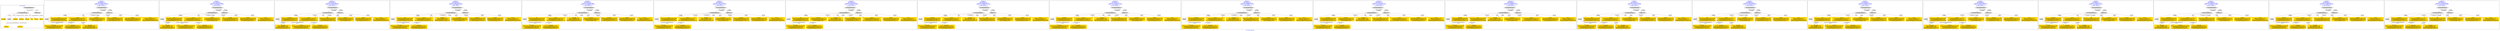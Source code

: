digraph n0 {
fontcolor="blue"
remincross="true"
label="s12-s-19-artworks.json"
subgraph cluster_0 {
label="1-correct model"
n2[style="filled",color="white",fillcolor="lightgray",label="CulturalHeritageObject1"];
n3[shape="plaintext",style="filled",fillcolor="gold",label="date_made"];
n4[style="filled",color="white",fillcolor="lightgray",label="Person1"];
n5[shape="plaintext",style="filled",fillcolor="gold",label="description"];
n6[shape="plaintext",style="filled",fillcolor="gold",label="dimensions"];
n7[shape="plaintext",style="filled",fillcolor="gold",label="technique"];
n8[shape="plaintext",style="filled",fillcolor="gold",label="title"];
n9[shape="plaintext",style="filled",fillcolor="gold",label="access_id"];
n10[shape="plaintext",style="filled",fillcolor="gold",label="nationality"];
n11[shape="plaintext",style="filled",fillcolor="gold",label="artist_name"];
n12[style="filled",color="white",fillcolor="lightgray",label="EuropeanaAggregation1"];
n13[style="filled",color="white",fillcolor="lightgray",label="WebResource1"];
n14[shape="plaintext",style="filled",fillcolor="gold",label="img_url"];
}
subgraph cluster_1 {
label="candidate 0\nlink coherence:1.0\nnode coherence:1.0\nconfidence:0.49935207765470135\nmapping score:0.6108951369960115\ncost:11.99974\n-precision:0.92-recall:0.92"
n16[style="filled",color="white",fillcolor="lightgray",label="CulturalHeritageObject1"];
n17[style="filled",color="white",fillcolor="lightgray",label="Person1"];
n18[style="filled",color="white",fillcolor="lightgray",label="EuropeanaAggregation1"];
n19[style="filled",color="white",fillcolor="lightgray",label="WebResource1"];
n20[shape="plaintext",style="filled",fillcolor="gold",label="title\n[CulturalHeritageObject,description,0.363]\n[Person,biographicalInformation,0.304]\n[CulturalHeritageObject,title,0.244]\n[CulturalHeritageObject,provenance,0.089]"];
n21[shape="plaintext",style="filled",fillcolor="gold",label="nationality\n[Person,countryAssociatedWithThePerson,0.848]\n[Person,biographicalInformation,0.083]\n[CulturalHeritageObject,title,0.039]\n[CulturalHeritageObject,description,0.03]"];
n22[shape="plaintext",style="filled",fillcolor="gold",label="access_id\n[CulturalHeritageObject,extent,0.537]\n[CulturalHeritageObject,description,0.217]\n[CulturalHeritageObject,title,0.126]\n[CulturalHeritageObject,accessionNumber,0.121]"];
n23[shape="plaintext",style="filled",fillcolor="gold",label="artist_name\n[Person,nameOfThePerson,0.538]\n[Person,biographicalInformation,0.332]\n[CulturalHeritageObject,description,0.073]\n[CulturalHeritageObject,title,0.057]"];
n24[shape="plaintext",style="filled",fillcolor="gold",label="img_url\n[WebResource,classLink,0.757]\n[Document,classLink,0.117]\n[Person,biographicalInformation,0.067]\n[CulturalHeritageObject,description,0.06]"];
n25[shape="plaintext",style="filled",fillcolor="gold",label="dimensions\n[CulturalHeritageObject,extent,0.57]\n[CulturalHeritageObject,description,0.198]\n[CulturalHeritageObject,title,0.14]\n[Person,dateOfBirth,0.093]"];
n26[shape="plaintext",style="filled",fillcolor="gold",label="description\n[Person,biographicalInformation,0.455]\n[CulturalHeritageObject,description,0.393]\n[CulturalHeritageObject,title,0.1]\n[CulturalHeritageObject,provenance,0.053]"];
n27[shape="plaintext",style="filled",fillcolor="gold",label="date_made\n[Person,dateOfBirth,0.394]\n[Person,dateOfDeath,0.383]\n[CulturalHeritageObject,created,0.112]\n[Person,biographicalInformation,0.11]"];
n28[shape="plaintext",style="filled",fillcolor="gold",label="technique\n[CulturalHeritageObject,medium,0.631]\n[CulturalHeritageObject,description,0.175]\n[Person,biographicalInformation,0.117]\n[CulturalHeritageObject,title,0.077]"];
}
subgraph cluster_2 {
label="candidate 1\nlink coherence:1.0\nnode coherence:1.0\nconfidence:0.4981572206348863\nmapping score:0.6104968513227399\ncost:11.99974\n-precision:0.92-recall:0.92"
n30[style="filled",color="white",fillcolor="lightgray",label="CulturalHeritageObject1"];
n31[style="filled",color="white",fillcolor="lightgray",label="Person1"];
n32[style="filled",color="white",fillcolor="lightgray",label="EuropeanaAggregation1"];
n33[style="filled",color="white",fillcolor="lightgray",label="WebResource1"];
n34[shape="plaintext",style="filled",fillcolor="gold",label="date_made\n[Person,dateOfBirth,0.394]\n[Person,dateOfDeath,0.383]\n[CulturalHeritageObject,created,0.112]\n[Person,biographicalInformation,0.11]"];
n35[shape="plaintext",style="filled",fillcolor="gold",label="title\n[CulturalHeritageObject,description,0.363]\n[Person,biographicalInformation,0.304]\n[CulturalHeritageObject,title,0.244]\n[CulturalHeritageObject,provenance,0.089]"];
n36[shape="plaintext",style="filled",fillcolor="gold",label="nationality\n[Person,countryAssociatedWithThePerson,0.848]\n[Person,biographicalInformation,0.083]\n[CulturalHeritageObject,title,0.039]\n[CulturalHeritageObject,description,0.03]"];
n37[shape="plaintext",style="filled",fillcolor="gold",label="access_id\n[CulturalHeritageObject,extent,0.537]\n[CulturalHeritageObject,description,0.217]\n[CulturalHeritageObject,title,0.126]\n[CulturalHeritageObject,accessionNumber,0.121]"];
n38[shape="plaintext",style="filled",fillcolor="gold",label="artist_name\n[Person,nameOfThePerson,0.538]\n[Person,biographicalInformation,0.332]\n[CulturalHeritageObject,description,0.073]\n[CulturalHeritageObject,title,0.057]"];
n39[shape="plaintext",style="filled",fillcolor="gold",label="img_url\n[WebResource,classLink,0.757]\n[Document,classLink,0.117]\n[Person,biographicalInformation,0.067]\n[CulturalHeritageObject,description,0.06]"];
n40[shape="plaintext",style="filled",fillcolor="gold",label="dimensions\n[CulturalHeritageObject,extent,0.57]\n[CulturalHeritageObject,description,0.198]\n[CulturalHeritageObject,title,0.14]\n[Person,dateOfBirth,0.093]"];
n41[shape="plaintext",style="filled",fillcolor="gold",label="description\n[Person,biographicalInformation,0.455]\n[CulturalHeritageObject,description,0.393]\n[CulturalHeritageObject,title,0.1]\n[CulturalHeritageObject,provenance,0.053]"];
n42[shape="plaintext",style="filled",fillcolor="gold",label="technique\n[CulturalHeritageObject,medium,0.631]\n[CulturalHeritageObject,description,0.175]\n[Person,biographicalInformation,0.117]\n[CulturalHeritageObject,title,0.077]"];
}
subgraph cluster_3 {
label="candidate 10\nlink coherence:1.0\nnode coherence:1.0\nconfidence:0.4741902166424028\nmapping score:0.602507849991912\ncost:11.99974\n-precision:0.67-recall:0.67"
n44[style="filled",color="white",fillcolor="lightgray",label="CulturalHeritageObject1"];
n45[style="filled",color="white",fillcolor="lightgray",label="Person1"];
n46[style="filled",color="white",fillcolor="lightgray",label="EuropeanaAggregation1"];
n47[style="filled",color="white",fillcolor="lightgray",label="WebResource1"];
n48[shape="plaintext",style="filled",fillcolor="gold",label="description\n[Person,biographicalInformation,0.455]\n[CulturalHeritageObject,description,0.393]\n[CulturalHeritageObject,title,0.1]\n[CulturalHeritageObject,provenance,0.053]"];
n49[shape="plaintext",style="filled",fillcolor="gold",label="date_made\n[Person,dateOfBirth,0.394]\n[Person,dateOfDeath,0.383]\n[CulturalHeritageObject,created,0.112]\n[Person,biographicalInformation,0.11]"];
n50[shape="plaintext",style="filled",fillcolor="gold",label="access_id\n[CulturalHeritageObject,extent,0.537]\n[CulturalHeritageObject,description,0.217]\n[CulturalHeritageObject,title,0.126]\n[CulturalHeritageObject,accessionNumber,0.121]"];
n51[shape="plaintext",style="filled",fillcolor="gold",label="nationality\n[Person,countryAssociatedWithThePerson,0.848]\n[Person,biographicalInformation,0.083]\n[CulturalHeritageObject,title,0.039]\n[CulturalHeritageObject,description,0.03]"];
n52[shape="plaintext",style="filled",fillcolor="gold",label="artist_name\n[Person,nameOfThePerson,0.538]\n[Person,biographicalInformation,0.332]\n[CulturalHeritageObject,description,0.073]\n[CulturalHeritageObject,title,0.057]"];
n53[shape="plaintext",style="filled",fillcolor="gold",label="img_url\n[WebResource,classLink,0.757]\n[Document,classLink,0.117]\n[Person,biographicalInformation,0.067]\n[CulturalHeritageObject,description,0.06]"];
n54[shape="plaintext",style="filled",fillcolor="gold",label="title\n[CulturalHeritageObject,description,0.363]\n[Person,biographicalInformation,0.304]\n[CulturalHeritageObject,title,0.244]\n[CulturalHeritageObject,provenance,0.089]"];
n55[shape="plaintext",style="filled",fillcolor="gold",label="dimensions\n[CulturalHeritageObject,extent,0.57]\n[CulturalHeritageObject,description,0.198]\n[CulturalHeritageObject,title,0.14]\n[Person,dateOfBirth,0.093]"];
n56[shape="plaintext",style="filled",fillcolor="gold",label="technique\n[CulturalHeritageObject,medium,0.631]\n[CulturalHeritageObject,description,0.175]\n[Person,biographicalInformation,0.117]\n[CulturalHeritageObject,title,0.077]"];
}
subgraph cluster_4 {
label="candidate 11\nlink coherence:1.0\nnode coherence:1.0\nconfidence:0.46804140911824077\nmapping score:0.600458247483858\ncost:11.99974\n-precision:1.0-recall:1.0"
n58[style="filled",color="white",fillcolor="lightgray",label="CulturalHeritageObject1"];
n59[style="filled",color="white",fillcolor="lightgray",label="Person1"];
n60[style="filled",color="white",fillcolor="lightgray",label="EuropeanaAggregation1"];
n61[style="filled",color="white",fillcolor="lightgray",label="WebResource1"];
n62[shape="plaintext",style="filled",fillcolor="gold",label="title\n[CulturalHeritageObject,description,0.363]\n[Person,biographicalInformation,0.304]\n[CulturalHeritageObject,title,0.244]\n[CulturalHeritageObject,provenance,0.089]"];
n63[shape="plaintext",style="filled",fillcolor="gold",label="nationality\n[Person,countryAssociatedWithThePerson,0.848]\n[Person,biographicalInformation,0.083]\n[CulturalHeritageObject,title,0.039]\n[CulturalHeritageObject,description,0.03]"];
n64[shape="plaintext",style="filled",fillcolor="gold",label="access_id\n[CulturalHeritageObject,extent,0.537]\n[CulturalHeritageObject,description,0.217]\n[CulturalHeritageObject,title,0.126]\n[CulturalHeritageObject,accessionNumber,0.121]"];
n65[shape="plaintext",style="filled",fillcolor="gold",label="artist_name\n[Person,nameOfThePerson,0.538]\n[Person,biographicalInformation,0.332]\n[CulturalHeritageObject,description,0.073]\n[CulturalHeritageObject,title,0.057]"];
n66[shape="plaintext",style="filled",fillcolor="gold",label="img_url\n[WebResource,classLink,0.757]\n[Document,classLink,0.117]\n[Person,biographicalInformation,0.067]\n[CulturalHeritageObject,description,0.06]"];
n67[shape="plaintext",style="filled",fillcolor="gold",label="date_made\n[Person,dateOfBirth,0.394]\n[Person,dateOfDeath,0.383]\n[CulturalHeritageObject,created,0.112]\n[Person,biographicalInformation,0.11]"];
n68[shape="plaintext",style="filled",fillcolor="gold",label="dimensions\n[CulturalHeritageObject,extent,0.57]\n[CulturalHeritageObject,description,0.198]\n[CulturalHeritageObject,title,0.14]\n[Person,dateOfBirth,0.093]"];
n69[shape="plaintext",style="filled",fillcolor="gold",label="description\n[Person,biographicalInformation,0.455]\n[CulturalHeritageObject,description,0.393]\n[CulturalHeritageObject,title,0.1]\n[CulturalHeritageObject,provenance,0.053]"];
n70[shape="plaintext",style="filled",fillcolor="gold",label="technique\n[CulturalHeritageObject,medium,0.631]\n[CulturalHeritageObject,description,0.175]\n[Person,biographicalInformation,0.117]\n[CulturalHeritageObject,title,0.077]"];
}
subgraph cluster_5 {
label="candidate 12\nlink coherence:1.0\nnode coherence:1.0\nconfidence:0.451482569218069\nmapping score:0.5949386341838008\ncost:11.99974\n-precision:0.83-recall:0.83"
n72[style="filled",color="white",fillcolor="lightgray",label="CulturalHeritageObject1"];
n73[style="filled",color="white",fillcolor="lightgray",label="Person1"];
n74[style="filled",color="white",fillcolor="lightgray",label="EuropeanaAggregation1"];
n75[style="filled",color="white",fillcolor="lightgray",label="WebResource1"];
n76[shape="plaintext",style="filled",fillcolor="gold",label="title\n[CulturalHeritageObject,description,0.363]\n[Person,biographicalInformation,0.304]\n[CulturalHeritageObject,title,0.244]\n[CulturalHeritageObject,provenance,0.089]"];
n77[shape="plaintext",style="filled",fillcolor="gold",label="access_id\n[CulturalHeritageObject,extent,0.537]\n[CulturalHeritageObject,description,0.217]\n[CulturalHeritageObject,title,0.126]\n[CulturalHeritageObject,accessionNumber,0.121]"];
n78[shape="plaintext",style="filled",fillcolor="gold",label="nationality\n[Person,countryAssociatedWithThePerson,0.848]\n[Person,biographicalInformation,0.083]\n[CulturalHeritageObject,title,0.039]\n[CulturalHeritageObject,description,0.03]"];
n79[shape="plaintext",style="filled",fillcolor="gold",label="artist_name\n[Person,nameOfThePerson,0.538]\n[Person,biographicalInformation,0.332]\n[CulturalHeritageObject,description,0.073]\n[CulturalHeritageObject,title,0.057]"];
n80[shape="plaintext",style="filled",fillcolor="gold",label="img_url\n[WebResource,classLink,0.757]\n[Document,classLink,0.117]\n[Person,biographicalInformation,0.067]\n[CulturalHeritageObject,description,0.06]"];
n81[shape="plaintext",style="filled",fillcolor="gold",label="date_made\n[Person,dateOfBirth,0.394]\n[Person,dateOfDeath,0.383]\n[CulturalHeritageObject,created,0.112]\n[Person,biographicalInformation,0.11]"];
n82[shape="plaintext",style="filled",fillcolor="gold",label="dimensions\n[CulturalHeritageObject,extent,0.57]\n[CulturalHeritageObject,description,0.198]\n[CulturalHeritageObject,title,0.14]\n[Person,dateOfBirth,0.093]"];
n83[shape="plaintext",style="filled",fillcolor="gold",label="description\n[Person,biographicalInformation,0.455]\n[CulturalHeritageObject,description,0.393]\n[CulturalHeritageObject,title,0.1]\n[CulturalHeritageObject,provenance,0.053]"];
n84[shape="plaintext",style="filled",fillcolor="gold",label="technique\n[CulturalHeritageObject,medium,0.631]\n[CulturalHeritageObject,description,0.175]\n[Person,biographicalInformation,0.117]\n[CulturalHeritageObject,title,0.077]"];
}
subgraph cluster_6 {
label="candidate 13\nlink coherence:1.0\nnode coherence:1.0\nconfidence:0.4508721474239321\nmapping score:0.5947351602524218\ncost:11.99974\n-precision:0.92-recall:0.92"
n86[style="filled",color="white",fillcolor="lightgray",label="CulturalHeritageObject1"];
n87[style="filled",color="white",fillcolor="lightgray",label="Person1"];
n88[style="filled",color="white",fillcolor="lightgray",label="EuropeanaAggregation1"];
n89[style="filled",color="white",fillcolor="lightgray",label="WebResource1"];
n90[shape="plaintext",style="filled",fillcolor="gold",label="title\n[CulturalHeritageObject,description,0.363]\n[Person,biographicalInformation,0.304]\n[CulturalHeritageObject,title,0.244]\n[CulturalHeritageObject,provenance,0.089]"];
n91[shape="plaintext",style="filled",fillcolor="gold",label="nationality\n[Person,countryAssociatedWithThePerson,0.848]\n[Person,biographicalInformation,0.083]\n[CulturalHeritageObject,title,0.039]\n[CulturalHeritageObject,description,0.03]"];
n92[shape="plaintext",style="filled",fillcolor="gold",label="access_id\n[CulturalHeritageObject,extent,0.537]\n[CulturalHeritageObject,description,0.217]\n[CulturalHeritageObject,title,0.126]\n[CulturalHeritageObject,accessionNumber,0.121]"];
n93[shape="plaintext",style="filled",fillcolor="gold",label="artist_name\n[Person,nameOfThePerson,0.538]\n[Person,biographicalInformation,0.332]\n[CulturalHeritageObject,description,0.073]\n[CulturalHeritageObject,title,0.057]"];
n94[shape="plaintext",style="filled",fillcolor="gold",label="img_url\n[WebResource,classLink,0.757]\n[Document,classLink,0.117]\n[Person,biographicalInformation,0.067]\n[CulturalHeritageObject,description,0.06]"];
n95[shape="plaintext",style="filled",fillcolor="gold",label="date_made\n[Person,dateOfBirth,0.394]\n[Person,dateOfDeath,0.383]\n[CulturalHeritageObject,created,0.112]\n[Person,biographicalInformation,0.11]"];
n96[shape="plaintext",style="filled",fillcolor="gold",label="dimensions\n[CulturalHeritageObject,extent,0.57]\n[CulturalHeritageObject,description,0.198]\n[CulturalHeritageObject,title,0.14]\n[Person,dateOfBirth,0.093]"];
n97[shape="plaintext",style="filled",fillcolor="gold",label="description\n[Person,biographicalInformation,0.455]\n[CulturalHeritageObject,description,0.393]\n[CulturalHeritageObject,title,0.1]\n[CulturalHeritageObject,provenance,0.053]"];
n98[shape="plaintext",style="filled",fillcolor="gold",label="technique\n[CulturalHeritageObject,medium,0.631]\n[CulturalHeritageObject,description,0.175]\n[Person,biographicalInformation,0.117]\n[CulturalHeritageObject,title,0.077]"];
}
subgraph cluster_7 {
label="candidate 14\nlink coherence:1.0\nnode coherence:1.0\nconfidence:0.4493205839655841\nmapping score:0.5942179724329725\ncost:11.99974\n-precision:0.75-recall:0.75"
n100[style="filled",color="white",fillcolor="lightgray",label="CulturalHeritageObject1"];
n101[style="filled",color="white",fillcolor="lightgray",label="Person1"];
n102[style="filled",color="white",fillcolor="lightgray",label="EuropeanaAggregation1"];
n103[style="filled",color="white",fillcolor="lightgray",label="WebResource1"];
n104[shape="plaintext",style="filled",fillcolor="gold",label="title\n[CulturalHeritageObject,description,0.363]\n[Person,biographicalInformation,0.304]\n[CulturalHeritageObject,title,0.244]\n[CulturalHeritageObject,provenance,0.089]"];
n105[shape="plaintext",style="filled",fillcolor="gold",label="dimensions\n[CulturalHeritageObject,extent,0.57]\n[CulturalHeritageObject,description,0.198]\n[CulturalHeritageObject,title,0.14]\n[Person,dateOfBirth,0.093]"];
n106[shape="plaintext",style="filled",fillcolor="gold",label="nationality\n[Person,countryAssociatedWithThePerson,0.848]\n[Person,biographicalInformation,0.083]\n[CulturalHeritageObject,title,0.039]\n[CulturalHeritageObject,description,0.03]"];
n107[shape="plaintext",style="filled",fillcolor="gold",label="artist_name\n[Person,nameOfThePerson,0.538]\n[Person,biographicalInformation,0.332]\n[CulturalHeritageObject,description,0.073]\n[CulturalHeritageObject,title,0.057]"];
n108[shape="plaintext",style="filled",fillcolor="gold",label="img_url\n[WebResource,classLink,0.757]\n[Document,classLink,0.117]\n[Person,biographicalInformation,0.067]\n[CulturalHeritageObject,description,0.06]"];
n109[shape="plaintext",style="filled",fillcolor="gold",label="date_made\n[Person,dateOfBirth,0.394]\n[Person,dateOfDeath,0.383]\n[CulturalHeritageObject,created,0.112]\n[Person,biographicalInformation,0.11]"];
n110[shape="plaintext",style="filled",fillcolor="gold",label="description\n[Person,biographicalInformation,0.455]\n[CulturalHeritageObject,description,0.393]\n[CulturalHeritageObject,title,0.1]\n[CulturalHeritageObject,provenance,0.053]"];
n111[shape="plaintext",style="filled",fillcolor="gold",label="access_id\n[CulturalHeritageObject,extent,0.537]\n[CulturalHeritageObject,description,0.217]\n[CulturalHeritageObject,title,0.126]\n[CulturalHeritageObject,accessionNumber,0.121]"];
n112[shape="plaintext",style="filled",fillcolor="gold",label="technique\n[CulturalHeritageObject,medium,0.631]\n[CulturalHeritageObject,description,0.175]\n[Person,biographicalInformation,0.117]\n[CulturalHeritageObject,title,0.077]"];
}
subgraph cluster_8 {
label="candidate 15\nlink coherence:1.0\nnode coherence:1.0\nconfidence:0.4486880476007231\nmapping score:0.5940071269780188\ncost:11.99974\n-precision:0.83-recall:0.83"
n114[style="filled",color="white",fillcolor="lightgray",label="CulturalHeritageObject1"];
n115[style="filled",color="white",fillcolor="lightgray",label="Person1"];
n116[style="filled",color="white",fillcolor="lightgray",label="EuropeanaAggregation1"];
n117[style="filled",color="white",fillcolor="lightgray",label="WebResource1"];
n118[shape="plaintext",style="filled",fillcolor="gold",label="description\n[Person,biographicalInformation,0.455]\n[CulturalHeritageObject,description,0.393]\n[CulturalHeritageObject,title,0.1]\n[CulturalHeritageObject,provenance,0.053]"];
n119[shape="plaintext",style="filled",fillcolor="gold",label="nationality\n[Person,countryAssociatedWithThePerson,0.848]\n[Person,biographicalInformation,0.083]\n[CulturalHeritageObject,title,0.039]\n[CulturalHeritageObject,description,0.03]"];
n120[shape="plaintext",style="filled",fillcolor="gold",label="access_id\n[CulturalHeritageObject,extent,0.537]\n[CulturalHeritageObject,description,0.217]\n[CulturalHeritageObject,title,0.126]\n[CulturalHeritageObject,accessionNumber,0.121]"];
n121[shape="plaintext",style="filled",fillcolor="gold",label="artist_name\n[Person,nameOfThePerson,0.538]\n[Person,biographicalInformation,0.332]\n[CulturalHeritageObject,description,0.073]\n[CulturalHeritageObject,title,0.057]"];
n122[shape="plaintext",style="filled",fillcolor="gold",label="img_url\n[WebResource,classLink,0.757]\n[Document,classLink,0.117]\n[Person,biographicalInformation,0.067]\n[CulturalHeritageObject,description,0.06]"];
n123[shape="plaintext",style="filled",fillcolor="gold",label="date_made\n[Person,dateOfBirth,0.394]\n[Person,dateOfDeath,0.383]\n[CulturalHeritageObject,created,0.112]\n[Person,biographicalInformation,0.11]"];
n124[shape="plaintext",style="filled",fillcolor="gold",label="title\n[CulturalHeritageObject,description,0.363]\n[Person,biographicalInformation,0.304]\n[CulturalHeritageObject,title,0.244]\n[CulturalHeritageObject,provenance,0.089]"];
n125[shape="plaintext",style="filled",fillcolor="gold",label="dimensions\n[CulturalHeritageObject,extent,0.57]\n[CulturalHeritageObject,description,0.198]\n[CulturalHeritageObject,title,0.14]\n[Person,dateOfBirth,0.093]"];
n126[shape="plaintext",style="filled",fillcolor="gold",label="technique\n[CulturalHeritageObject,medium,0.631]\n[CulturalHeritageObject,description,0.175]\n[Person,biographicalInformation,0.117]\n[CulturalHeritageObject,title,0.077]"];
}
subgraph cluster_9 {
label="candidate 16\nlink coherence:1.0\nnode coherence:1.0\nconfidence:0.44407440512575724\nmapping score:0.5924692461530302\ncost:11.99974\n-precision:0.75-recall:0.75"
n128[style="filled",color="white",fillcolor="lightgray",label="CulturalHeritageObject1"];
n129[style="filled",color="white",fillcolor="lightgray",label="Person1"];
n130[style="filled",color="white",fillcolor="lightgray",label="EuropeanaAggregation1"];
n131[style="filled",color="white",fillcolor="lightgray",label="WebResource1"];
n132[shape="plaintext",style="filled",fillcolor="gold",label="description\n[Person,biographicalInformation,0.455]\n[CulturalHeritageObject,description,0.393]\n[CulturalHeritageObject,title,0.1]\n[CulturalHeritageObject,provenance,0.053]"];
n133[shape="plaintext",style="filled",fillcolor="gold",label="access_id\n[CulturalHeritageObject,extent,0.537]\n[CulturalHeritageObject,description,0.217]\n[CulturalHeritageObject,title,0.126]\n[CulturalHeritageObject,accessionNumber,0.121]"];
n134[shape="plaintext",style="filled",fillcolor="gold",label="nationality\n[Person,countryAssociatedWithThePerson,0.848]\n[Person,biographicalInformation,0.083]\n[CulturalHeritageObject,title,0.039]\n[CulturalHeritageObject,description,0.03]"];
n135[shape="plaintext",style="filled",fillcolor="gold",label="artist_name\n[Person,nameOfThePerson,0.538]\n[Person,biographicalInformation,0.332]\n[CulturalHeritageObject,description,0.073]\n[CulturalHeritageObject,title,0.057]"];
n136[shape="plaintext",style="filled",fillcolor="gold",label="img_url\n[WebResource,classLink,0.757]\n[Document,classLink,0.117]\n[Person,biographicalInformation,0.067]\n[CulturalHeritageObject,description,0.06]"];
n137[shape="plaintext",style="filled",fillcolor="gold",label="date_made\n[Person,dateOfBirth,0.394]\n[Person,dateOfDeath,0.383]\n[CulturalHeritageObject,created,0.112]\n[Person,biographicalInformation,0.11]"];
n138[shape="plaintext",style="filled",fillcolor="gold",label="title\n[CulturalHeritageObject,description,0.363]\n[Person,biographicalInformation,0.304]\n[CulturalHeritageObject,title,0.244]\n[CulturalHeritageObject,provenance,0.089]"];
n139[shape="plaintext",style="filled",fillcolor="gold",label="dimensions\n[CulturalHeritageObject,extent,0.57]\n[CulturalHeritageObject,description,0.198]\n[CulturalHeritageObject,title,0.14]\n[Person,dateOfBirth,0.093]"];
n140[shape="plaintext",style="filled",fillcolor="gold",label="technique\n[CulturalHeritageObject,medium,0.631]\n[CulturalHeritageObject,description,0.175]\n[Person,biographicalInformation,0.117]\n[CulturalHeritageObject,title,0.077]"];
}
subgraph cluster_10 {
label="candidate 17\nlink coherence:1.0\nnode coherence:1.0\nconfidence:0.4434639833316203\nmapping score:0.5922657722216512\ncost:11.99974\n-precision:0.83-recall:0.83"
n142[style="filled",color="white",fillcolor="lightgray",label="CulturalHeritageObject1"];
n143[style="filled",color="white",fillcolor="lightgray",label="Person1"];
n144[style="filled",color="white",fillcolor="lightgray",label="EuropeanaAggregation1"];
n145[style="filled",color="white",fillcolor="lightgray",label="WebResource1"];
n146[shape="plaintext",style="filled",fillcolor="gold",label="description\n[Person,biographicalInformation,0.455]\n[CulturalHeritageObject,description,0.393]\n[CulturalHeritageObject,title,0.1]\n[CulturalHeritageObject,provenance,0.053]"];
n147[shape="plaintext",style="filled",fillcolor="gold",label="nationality\n[Person,countryAssociatedWithThePerson,0.848]\n[Person,biographicalInformation,0.083]\n[CulturalHeritageObject,title,0.039]\n[CulturalHeritageObject,description,0.03]"];
n148[shape="plaintext",style="filled",fillcolor="gold",label="access_id\n[CulturalHeritageObject,extent,0.537]\n[CulturalHeritageObject,description,0.217]\n[CulturalHeritageObject,title,0.126]\n[CulturalHeritageObject,accessionNumber,0.121]"];
n149[shape="plaintext",style="filled",fillcolor="gold",label="artist_name\n[Person,nameOfThePerson,0.538]\n[Person,biographicalInformation,0.332]\n[CulturalHeritageObject,description,0.073]\n[CulturalHeritageObject,title,0.057]"];
n150[shape="plaintext",style="filled",fillcolor="gold",label="img_url\n[WebResource,classLink,0.757]\n[Document,classLink,0.117]\n[Person,biographicalInformation,0.067]\n[CulturalHeritageObject,description,0.06]"];
n151[shape="plaintext",style="filled",fillcolor="gold",label="date_made\n[Person,dateOfBirth,0.394]\n[Person,dateOfDeath,0.383]\n[CulturalHeritageObject,created,0.112]\n[Person,biographicalInformation,0.11]"];
n152[shape="plaintext",style="filled",fillcolor="gold",label="title\n[CulturalHeritageObject,description,0.363]\n[Person,biographicalInformation,0.304]\n[CulturalHeritageObject,title,0.244]\n[CulturalHeritageObject,provenance,0.089]"];
n153[shape="plaintext",style="filled",fillcolor="gold",label="dimensions\n[CulturalHeritageObject,extent,0.57]\n[CulturalHeritageObject,description,0.198]\n[CulturalHeritageObject,title,0.14]\n[Person,dateOfBirth,0.093]"];
n154[shape="plaintext",style="filled",fillcolor="gold",label="technique\n[CulturalHeritageObject,medium,0.631]\n[CulturalHeritageObject,description,0.175]\n[Person,biographicalInformation,0.117]\n[CulturalHeritageObject,title,0.077]"];
}
subgraph cluster_11 {
label="candidate 18\nlink coherence:1.0\nnode coherence:1.0\nconfidence:0.44191241987327223\nmapping score:0.5917485844022018\ncost:11.99974\n-precision:0.67-recall:0.67"
n156[style="filled",color="white",fillcolor="lightgray",label="CulturalHeritageObject1"];
n157[style="filled",color="white",fillcolor="lightgray",label="Person1"];
n158[style="filled",color="white",fillcolor="lightgray",label="EuropeanaAggregation1"];
n159[style="filled",color="white",fillcolor="lightgray",label="WebResource1"];
n160[shape="plaintext",style="filled",fillcolor="gold",label="description\n[Person,biographicalInformation,0.455]\n[CulturalHeritageObject,description,0.393]\n[CulturalHeritageObject,title,0.1]\n[CulturalHeritageObject,provenance,0.053]"];
n161[shape="plaintext",style="filled",fillcolor="gold",label="dimensions\n[CulturalHeritageObject,extent,0.57]\n[CulturalHeritageObject,description,0.198]\n[CulturalHeritageObject,title,0.14]\n[Person,dateOfBirth,0.093]"];
n162[shape="plaintext",style="filled",fillcolor="gold",label="nationality\n[Person,countryAssociatedWithThePerson,0.848]\n[Person,biographicalInformation,0.083]\n[CulturalHeritageObject,title,0.039]\n[CulturalHeritageObject,description,0.03]"];
n163[shape="plaintext",style="filled",fillcolor="gold",label="artist_name\n[Person,nameOfThePerson,0.538]\n[Person,biographicalInformation,0.332]\n[CulturalHeritageObject,description,0.073]\n[CulturalHeritageObject,title,0.057]"];
n164[shape="plaintext",style="filled",fillcolor="gold",label="img_url\n[WebResource,classLink,0.757]\n[Document,classLink,0.117]\n[Person,biographicalInformation,0.067]\n[CulturalHeritageObject,description,0.06]"];
n165[shape="plaintext",style="filled",fillcolor="gold",label="date_made\n[Person,dateOfBirth,0.394]\n[Person,dateOfDeath,0.383]\n[CulturalHeritageObject,created,0.112]\n[Person,biographicalInformation,0.11]"];
n166[shape="plaintext",style="filled",fillcolor="gold",label="title\n[CulturalHeritageObject,description,0.363]\n[Person,biographicalInformation,0.304]\n[CulturalHeritageObject,title,0.244]\n[CulturalHeritageObject,provenance,0.089]"];
n167[shape="plaintext",style="filled",fillcolor="gold",label="access_id\n[CulturalHeritageObject,extent,0.537]\n[CulturalHeritageObject,description,0.217]\n[CulturalHeritageObject,title,0.126]\n[CulturalHeritageObject,accessionNumber,0.121]"];
n168[shape="plaintext",style="filled",fillcolor="gold",label="technique\n[CulturalHeritageObject,medium,0.631]\n[CulturalHeritageObject,description,0.175]\n[Person,biographicalInformation,0.117]\n[CulturalHeritageObject,title,0.077]"];
}
subgraph cluster_12 {
label="candidate 19\nlink coherence:1.0\nnode coherence:1.0\nconfidence:0.44088360878270316\nmapping score:0.5914056473720122\ncost:11.99974\n-precision:0.83-recall:0.83"
n170[style="filled",color="white",fillcolor="lightgray",label="CulturalHeritageObject1"];
n171[style="filled",color="white",fillcolor="lightgray",label="Person1"];
n172[style="filled",color="white",fillcolor="lightgray",label="EuropeanaAggregation1"];
n173[style="filled",color="white",fillcolor="lightgray",label="WebResource1"];
n174[shape="plaintext",style="filled",fillcolor="gold",label="description\n[Person,biographicalInformation,0.455]\n[CulturalHeritageObject,description,0.393]\n[CulturalHeritageObject,title,0.1]\n[CulturalHeritageObject,provenance,0.053]"];
n175[shape="plaintext",style="filled",fillcolor="gold",label="title\n[CulturalHeritageObject,description,0.363]\n[Person,biographicalInformation,0.304]\n[CulturalHeritageObject,title,0.244]\n[CulturalHeritageObject,provenance,0.089]"];
n176[shape="plaintext",style="filled",fillcolor="gold",label="nationality\n[Person,countryAssociatedWithThePerson,0.848]\n[Person,biographicalInformation,0.083]\n[CulturalHeritageObject,title,0.039]\n[CulturalHeritageObject,description,0.03]"];
n177[shape="plaintext",style="filled",fillcolor="gold",label="artist_name\n[Person,nameOfThePerson,0.538]\n[Person,biographicalInformation,0.332]\n[CulturalHeritageObject,description,0.073]\n[CulturalHeritageObject,title,0.057]"];
n178[shape="plaintext",style="filled",fillcolor="gold",label="img_url\n[WebResource,classLink,0.757]\n[Document,classLink,0.117]\n[Person,biographicalInformation,0.067]\n[CulturalHeritageObject,description,0.06]"];
n179[shape="plaintext",style="filled",fillcolor="gold",label="date_made\n[Person,dateOfBirth,0.394]\n[Person,dateOfDeath,0.383]\n[CulturalHeritageObject,created,0.112]\n[Person,biographicalInformation,0.11]"];
n180[shape="plaintext",style="filled",fillcolor="gold",label="dimensions\n[CulturalHeritageObject,extent,0.57]\n[CulturalHeritageObject,description,0.198]\n[CulturalHeritageObject,title,0.14]\n[Person,dateOfBirth,0.093]"];
n181[shape="plaintext",style="filled",fillcolor="gold",label="access_id\n[CulturalHeritageObject,extent,0.537]\n[CulturalHeritageObject,description,0.217]\n[CulturalHeritageObject,title,0.126]\n[CulturalHeritageObject,accessionNumber,0.121]"];
n182[shape="plaintext",style="filled",fillcolor="gold",label="technique\n[CulturalHeritageObject,medium,0.631]\n[CulturalHeritageObject,description,0.175]\n[Person,biographicalInformation,0.117]\n[CulturalHeritageObject,title,0.077]"];
}
subgraph cluster_13 {
label="candidate 2\nlink coherence:1.0\nnode coherence:1.0\nconfidence:0.4827932377545296\nmapping score:0.6053755236959543\ncost:11.99974\n-precision:0.75-recall:0.75"
n184[style="filled",color="white",fillcolor="lightgray",label="CulturalHeritageObject1"];
n185[style="filled",color="white",fillcolor="lightgray",label="Person1"];
n186[style="filled",color="white",fillcolor="lightgray",label="EuropeanaAggregation1"];
n187[style="filled",color="white",fillcolor="lightgray",label="WebResource1"];
n188[shape="plaintext",style="filled",fillcolor="gold",label="title\n[CulturalHeritageObject,description,0.363]\n[Person,biographicalInformation,0.304]\n[CulturalHeritageObject,title,0.244]\n[CulturalHeritageObject,provenance,0.089]"];
n189[shape="plaintext",style="filled",fillcolor="gold",label="access_id\n[CulturalHeritageObject,extent,0.537]\n[CulturalHeritageObject,description,0.217]\n[CulturalHeritageObject,title,0.126]\n[CulturalHeritageObject,accessionNumber,0.121]"];
n190[shape="plaintext",style="filled",fillcolor="gold",label="nationality\n[Person,countryAssociatedWithThePerson,0.848]\n[Person,biographicalInformation,0.083]\n[CulturalHeritageObject,title,0.039]\n[CulturalHeritageObject,description,0.03]"];
n191[shape="plaintext",style="filled",fillcolor="gold",label="artist_name\n[Person,nameOfThePerson,0.538]\n[Person,biographicalInformation,0.332]\n[CulturalHeritageObject,description,0.073]\n[CulturalHeritageObject,title,0.057]"];
n192[shape="plaintext",style="filled",fillcolor="gold",label="img_url\n[WebResource,classLink,0.757]\n[Document,classLink,0.117]\n[Person,biographicalInformation,0.067]\n[CulturalHeritageObject,description,0.06]"];
n193[shape="plaintext",style="filled",fillcolor="gold",label="dimensions\n[CulturalHeritageObject,extent,0.57]\n[CulturalHeritageObject,description,0.198]\n[CulturalHeritageObject,title,0.14]\n[Person,dateOfBirth,0.093]"];
n194[shape="plaintext",style="filled",fillcolor="gold",label="description\n[Person,biographicalInformation,0.455]\n[CulturalHeritageObject,description,0.393]\n[CulturalHeritageObject,title,0.1]\n[CulturalHeritageObject,provenance,0.053]"];
n195[shape="plaintext",style="filled",fillcolor="gold",label="date_made\n[Person,dateOfBirth,0.394]\n[Person,dateOfDeath,0.383]\n[CulturalHeritageObject,created,0.112]\n[Person,biographicalInformation,0.11]"];
n196[shape="plaintext",style="filled",fillcolor="gold",label="technique\n[CulturalHeritageObject,medium,0.631]\n[CulturalHeritageObject,description,0.175]\n[Person,biographicalInformation,0.117]\n[CulturalHeritageObject,title,0.077]"];
}
subgraph cluster_14 {
label="candidate 3\nlink coherence:1.0\nnode coherence:1.0\nconfidence:0.4821828159603927\nmapping score:0.6051720497645753\ncost:11.99974\n-precision:0.83-recall:0.83"
n198[style="filled",color="white",fillcolor="lightgray",label="CulturalHeritageObject1"];
n199[style="filled",color="white",fillcolor="lightgray",label="Person1"];
n200[style="filled",color="white",fillcolor="lightgray",label="EuropeanaAggregation1"];
n201[style="filled",color="white",fillcolor="lightgray",label="WebResource1"];
n202[shape="plaintext",style="filled",fillcolor="gold",label="title\n[CulturalHeritageObject,description,0.363]\n[Person,biographicalInformation,0.304]\n[CulturalHeritageObject,title,0.244]\n[CulturalHeritageObject,provenance,0.089]"];
n203[shape="plaintext",style="filled",fillcolor="gold",label="nationality\n[Person,countryAssociatedWithThePerson,0.848]\n[Person,biographicalInformation,0.083]\n[CulturalHeritageObject,title,0.039]\n[CulturalHeritageObject,description,0.03]"];
n204[shape="plaintext",style="filled",fillcolor="gold",label="access_id\n[CulturalHeritageObject,extent,0.537]\n[CulturalHeritageObject,description,0.217]\n[CulturalHeritageObject,title,0.126]\n[CulturalHeritageObject,accessionNumber,0.121]"];
n205[shape="plaintext",style="filled",fillcolor="gold",label="artist_name\n[Person,nameOfThePerson,0.538]\n[Person,biographicalInformation,0.332]\n[CulturalHeritageObject,description,0.073]\n[CulturalHeritageObject,title,0.057]"];
n206[shape="plaintext",style="filled",fillcolor="gold",label="img_url\n[WebResource,classLink,0.757]\n[Document,classLink,0.117]\n[Person,biographicalInformation,0.067]\n[CulturalHeritageObject,description,0.06]"];
n207[shape="plaintext",style="filled",fillcolor="gold",label="dimensions\n[CulturalHeritageObject,extent,0.57]\n[CulturalHeritageObject,description,0.198]\n[CulturalHeritageObject,title,0.14]\n[Person,dateOfBirth,0.093]"];
n208[shape="plaintext",style="filled",fillcolor="gold",label="description\n[Person,biographicalInformation,0.455]\n[CulturalHeritageObject,description,0.393]\n[CulturalHeritageObject,title,0.1]\n[CulturalHeritageObject,provenance,0.053]"];
n209[shape="plaintext",style="filled",fillcolor="gold",label="date_made\n[Person,dateOfBirth,0.394]\n[Person,dateOfDeath,0.383]\n[CulturalHeritageObject,created,0.112]\n[Person,biographicalInformation,0.11]"];
n210[shape="plaintext",style="filled",fillcolor="gold",label="technique\n[CulturalHeritageObject,medium,0.631]\n[CulturalHeritageObject,description,0.175]\n[Person,biographicalInformation,0.117]\n[CulturalHeritageObject,title,0.077]"];
}
subgraph cluster_15 {
label="candidate 4\nlink coherence:1.0\nnode coherence:1.0\nconfidence:0.4815983807347146\nmapping score:0.6049772380226827\ncost:11.99974\n-precision:0.75-recall:0.75"
n212[style="filled",color="white",fillcolor="lightgray",label="CulturalHeritageObject1"];
n213[style="filled",color="white",fillcolor="lightgray",label="Person1"];
n214[style="filled",color="white",fillcolor="lightgray",label="EuropeanaAggregation1"];
n215[style="filled",color="white",fillcolor="lightgray",label="WebResource1"];
n216[shape="plaintext",style="filled",fillcolor="gold",label="title\n[CulturalHeritageObject,description,0.363]\n[Person,biographicalInformation,0.304]\n[CulturalHeritageObject,title,0.244]\n[CulturalHeritageObject,provenance,0.089]"];
n217[shape="plaintext",style="filled",fillcolor="gold",label="date_made\n[Person,dateOfBirth,0.394]\n[Person,dateOfDeath,0.383]\n[CulturalHeritageObject,created,0.112]\n[Person,biographicalInformation,0.11]"];
n218[shape="plaintext",style="filled",fillcolor="gold",label="access_id\n[CulturalHeritageObject,extent,0.537]\n[CulturalHeritageObject,description,0.217]\n[CulturalHeritageObject,title,0.126]\n[CulturalHeritageObject,accessionNumber,0.121]"];
n219[shape="plaintext",style="filled",fillcolor="gold",label="nationality\n[Person,countryAssociatedWithThePerson,0.848]\n[Person,biographicalInformation,0.083]\n[CulturalHeritageObject,title,0.039]\n[CulturalHeritageObject,description,0.03]"];
n220[shape="plaintext",style="filled",fillcolor="gold",label="artist_name\n[Person,nameOfThePerson,0.538]\n[Person,biographicalInformation,0.332]\n[CulturalHeritageObject,description,0.073]\n[CulturalHeritageObject,title,0.057]"];
n221[shape="plaintext",style="filled",fillcolor="gold",label="img_url\n[WebResource,classLink,0.757]\n[Document,classLink,0.117]\n[Person,biographicalInformation,0.067]\n[CulturalHeritageObject,description,0.06]"];
n222[shape="plaintext",style="filled",fillcolor="gold",label="dimensions\n[CulturalHeritageObject,extent,0.57]\n[CulturalHeritageObject,description,0.198]\n[CulturalHeritageObject,title,0.14]\n[Person,dateOfBirth,0.093]"];
n223[shape="plaintext",style="filled",fillcolor="gold",label="description\n[Person,biographicalInformation,0.455]\n[CulturalHeritageObject,description,0.393]\n[CulturalHeritageObject,title,0.1]\n[CulturalHeritageObject,provenance,0.053]"];
n224[shape="plaintext",style="filled",fillcolor="gold",label="technique\n[CulturalHeritageObject,medium,0.631]\n[CulturalHeritageObject,description,0.175]\n[Person,biographicalInformation,0.117]\n[CulturalHeritageObject,title,0.077]"];
}
subgraph cluster_16 {
label="candidate 5\nlink coherence:1.0\nnode coherence:1.0\nconfidence:0.4809879589405777\nmapping score:0.6047737640913037\ncost:11.99974\n-precision:0.83-recall:0.83"
n226[style="filled",color="white",fillcolor="lightgray",label="CulturalHeritageObject1"];
n227[style="filled",color="white",fillcolor="lightgray",label="Person1"];
n228[style="filled",color="white",fillcolor="lightgray",label="EuropeanaAggregation1"];
n229[style="filled",color="white",fillcolor="lightgray",label="WebResource1"];
n230[shape="plaintext",style="filled",fillcolor="gold",label="title\n[CulturalHeritageObject,description,0.363]\n[Person,biographicalInformation,0.304]\n[CulturalHeritageObject,title,0.244]\n[CulturalHeritageObject,provenance,0.089]"];
n231[shape="plaintext",style="filled",fillcolor="gold",label="date_made\n[Person,dateOfBirth,0.394]\n[Person,dateOfDeath,0.383]\n[CulturalHeritageObject,created,0.112]\n[Person,biographicalInformation,0.11]"];
n232[shape="plaintext",style="filled",fillcolor="gold",label="nationality\n[Person,countryAssociatedWithThePerson,0.848]\n[Person,biographicalInformation,0.083]\n[CulturalHeritageObject,title,0.039]\n[CulturalHeritageObject,description,0.03]"];
n233[shape="plaintext",style="filled",fillcolor="gold",label="access_id\n[CulturalHeritageObject,extent,0.537]\n[CulturalHeritageObject,description,0.217]\n[CulturalHeritageObject,title,0.126]\n[CulturalHeritageObject,accessionNumber,0.121]"];
n234[shape="plaintext",style="filled",fillcolor="gold",label="artist_name\n[Person,nameOfThePerson,0.538]\n[Person,biographicalInformation,0.332]\n[CulturalHeritageObject,description,0.073]\n[CulturalHeritageObject,title,0.057]"];
n235[shape="plaintext",style="filled",fillcolor="gold",label="img_url\n[WebResource,classLink,0.757]\n[Document,classLink,0.117]\n[Person,biographicalInformation,0.067]\n[CulturalHeritageObject,description,0.06]"];
n236[shape="plaintext",style="filled",fillcolor="gold",label="dimensions\n[CulturalHeritageObject,extent,0.57]\n[CulturalHeritageObject,description,0.198]\n[CulturalHeritageObject,title,0.14]\n[Person,dateOfBirth,0.093]"];
n237[shape="plaintext",style="filled",fillcolor="gold",label="description\n[Person,biographicalInformation,0.455]\n[CulturalHeritageObject,description,0.393]\n[CulturalHeritageObject,title,0.1]\n[CulturalHeritageObject,provenance,0.053]"];
n238[shape="plaintext",style="filled",fillcolor="gold",label="technique\n[CulturalHeritageObject,medium,0.631]\n[CulturalHeritageObject,description,0.175]\n[Person,biographicalInformation,0.117]\n[CulturalHeritageObject,title,0.077]"];
}
subgraph cluster_17 {
label="candidate 6\nlink coherence:1.0\nnode coherence:1.0\nconfidence:0.4799987161371837\nmapping score:0.6044440164901723\ncost:11.99974\n-precision:0.75-recall:0.75"
n240[style="filled",color="white",fillcolor="lightgray",label="CulturalHeritageObject1"];
n241[style="filled",color="white",fillcolor="lightgray",label="Person1"];
n242[style="filled",color="white",fillcolor="lightgray",label="EuropeanaAggregation1"];
n243[style="filled",color="white",fillcolor="lightgray",label="WebResource1"];
n244[shape="plaintext",style="filled",fillcolor="gold",label="description\n[Person,biographicalInformation,0.455]\n[CulturalHeritageObject,description,0.393]\n[CulturalHeritageObject,title,0.1]\n[CulturalHeritageObject,provenance,0.053]"];
n245[shape="plaintext",style="filled",fillcolor="gold",label="nationality\n[Person,countryAssociatedWithThePerson,0.848]\n[Person,biographicalInformation,0.083]\n[CulturalHeritageObject,title,0.039]\n[CulturalHeritageObject,description,0.03]"];
n246[shape="plaintext",style="filled",fillcolor="gold",label="access_id\n[CulturalHeritageObject,extent,0.537]\n[CulturalHeritageObject,description,0.217]\n[CulturalHeritageObject,title,0.126]\n[CulturalHeritageObject,accessionNumber,0.121]"];
n247[shape="plaintext",style="filled",fillcolor="gold",label="artist_name\n[Person,nameOfThePerson,0.538]\n[Person,biographicalInformation,0.332]\n[CulturalHeritageObject,description,0.073]\n[CulturalHeritageObject,title,0.057]"];
n248[shape="plaintext",style="filled",fillcolor="gold",label="img_url\n[WebResource,classLink,0.757]\n[Document,classLink,0.117]\n[Person,biographicalInformation,0.067]\n[CulturalHeritageObject,description,0.06]"];
n249[shape="plaintext",style="filled",fillcolor="gold",label="title\n[CulturalHeritageObject,description,0.363]\n[Person,biographicalInformation,0.304]\n[CulturalHeritageObject,title,0.244]\n[CulturalHeritageObject,provenance,0.089]"];
n250[shape="plaintext",style="filled",fillcolor="gold",label="dimensions\n[CulturalHeritageObject,extent,0.57]\n[CulturalHeritageObject,description,0.198]\n[CulturalHeritageObject,title,0.14]\n[Person,dateOfBirth,0.093]"];
n251[shape="plaintext",style="filled",fillcolor="gold",label="date_made\n[Person,dateOfBirth,0.394]\n[Person,dateOfDeath,0.383]\n[CulturalHeritageObject,created,0.112]\n[Person,biographicalInformation,0.11]"];
n252[shape="plaintext",style="filled",fillcolor="gold",label="technique\n[CulturalHeritageObject,medium,0.631]\n[CulturalHeritageObject,description,0.175]\n[Person,biographicalInformation,0.117]\n[CulturalHeritageObject,title,0.077]"];
}
subgraph cluster_18 {
label="candidate 7\nlink coherence:1.0\nnode coherence:1.0\nconfidence:0.47880385911736867\nmapping score:0.6040457308169006\ncost:11.99974\n-precision:0.75-recall:0.75"
n254[style="filled",color="white",fillcolor="lightgray",label="CulturalHeritageObject1"];
n255[style="filled",color="white",fillcolor="lightgray",label="Person1"];
n256[style="filled",color="white",fillcolor="lightgray",label="EuropeanaAggregation1"];
n257[style="filled",color="white",fillcolor="lightgray",label="WebResource1"];
n258[shape="plaintext",style="filled",fillcolor="gold",label="date_made\n[Person,dateOfBirth,0.394]\n[Person,dateOfDeath,0.383]\n[CulturalHeritageObject,created,0.112]\n[Person,biographicalInformation,0.11]"];
n259[shape="plaintext",style="filled",fillcolor="gold",label="description\n[Person,biographicalInformation,0.455]\n[CulturalHeritageObject,description,0.393]\n[CulturalHeritageObject,title,0.1]\n[CulturalHeritageObject,provenance,0.053]"];
n260[shape="plaintext",style="filled",fillcolor="gold",label="nationality\n[Person,countryAssociatedWithThePerson,0.848]\n[Person,biographicalInformation,0.083]\n[CulturalHeritageObject,title,0.039]\n[CulturalHeritageObject,description,0.03]"];
n261[shape="plaintext",style="filled",fillcolor="gold",label="access_id\n[CulturalHeritageObject,extent,0.537]\n[CulturalHeritageObject,description,0.217]\n[CulturalHeritageObject,title,0.126]\n[CulturalHeritageObject,accessionNumber,0.121]"];
n262[shape="plaintext",style="filled",fillcolor="gold",label="artist_name\n[Person,nameOfThePerson,0.538]\n[Person,biographicalInformation,0.332]\n[CulturalHeritageObject,description,0.073]\n[CulturalHeritageObject,title,0.057]"];
n263[shape="plaintext",style="filled",fillcolor="gold",label="img_url\n[WebResource,classLink,0.757]\n[Document,classLink,0.117]\n[Person,biographicalInformation,0.067]\n[CulturalHeritageObject,description,0.06]"];
n264[shape="plaintext",style="filled",fillcolor="gold",label="title\n[CulturalHeritageObject,description,0.363]\n[Person,biographicalInformation,0.304]\n[CulturalHeritageObject,title,0.244]\n[CulturalHeritageObject,provenance,0.089]"];
n265[shape="plaintext",style="filled",fillcolor="gold",label="dimensions\n[CulturalHeritageObject,extent,0.57]\n[CulturalHeritageObject,description,0.198]\n[CulturalHeritageObject,title,0.14]\n[Person,dateOfBirth,0.093]"];
n266[shape="plaintext",style="filled",fillcolor="gold",label="technique\n[CulturalHeritageObject,medium,0.631]\n[CulturalHeritageObject,description,0.175]\n[Person,biographicalInformation,0.117]\n[CulturalHeritageObject,title,0.077]"];
}
subgraph cluster_19 {
label="candidate 8\nlink coherence:1.0\nnode coherence:1.0\nconfidence:0.4753850736622178\nmapping score:0.6029061356651837\ncost:11.99974\n-precision:0.67-recall:0.67"
n268[style="filled",color="white",fillcolor="lightgray",label="CulturalHeritageObject1"];
n269[style="filled",color="white",fillcolor="lightgray",label="Person1"];
n270[style="filled",color="white",fillcolor="lightgray",label="EuropeanaAggregation1"];
n271[style="filled",color="white",fillcolor="lightgray",label="WebResource1"];
n272[shape="plaintext",style="filled",fillcolor="gold",label="description\n[Person,biographicalInformation,0.455]\n[CulturalHeritageObject,description,0.393]\n[CulturalHeritageObject,title,0.1]\n[CulturalHeritageObject,provenance,0.053]"];
n273[shape="plaintext",style="filled",fillcolor="gold",label="access_id\n[CulturalHeritageObject,extent,0.537]\n[CulturalHeritageObject,description,0.217]\n[CulturalHeritageObject,title,0.126]\n[CulturalHeritageObject,accessionNumber,0.121]"];
n274[shape="plaintext",style="filled",fillcolor="gold",label="nationality\n[Person,countryAssociatedWithThePerson,0.848]\n[Person,biographicalInformation,0.083]\n[CulturalHeritageObject,title,0.039]\n[CulturalHeritageObject,description,0.03]"];
n275[shape="plaintext",style="filled",fillcolor="gold",label="artist_name\n[Person,nameOfThePerson,0.538]\n[Person,biographicalInformation,0.332]\n[CulturalHeritageObject,description,0.073]\n[CulturalHeritageObject,title,0.057]"];
n276[shape="plaintext",style="filled",fillcolor="gold",label="img_url\n[WebResource,classLink,0.757]\n[Document,classLink,0.117]\n[Person,biographicalInformation,0.067]\n[CulturalHeritageObject,description,0.06]"];
n277[shape="plaintext",style="filled",fillcolor="gold",label="title\n[CulturalHeritageObject,description,0.363]\n[Person,biographicalInformation,0.304]\n[CulturalHeritageObject,title,0.244]\n[CulturalHeritageObject,provenance,0.089]"];
n278[shape="plaintext",style="filled",fillcolor="gold",label="dimensions\n[CulturalHeritageObject,extent,0.57]\n[CulturalHeritageObject,description,0.198]\n[CulturalHeritageObject,title,0.14]\n[Person,dateOfBirth,0.093]"];
n279[shape="plaintext",style="filled",fillcolor="gold",label="date_made\n[Person,dateOfBirth,0.394]\n[Person,dateOfDeath,0.383]\n[CulturalHeritageObject,created,0.112]\n[Person,biographicalInformation,0.11]"];
n280[shape="plaintext",style="filled",fillcolor="gold",label="technique\n[CulturalHeritageObject,medium,0.631]\n[CulturalHeritageObject,description,0.175]\n[Person,biographicalInformation,0.117]\n[CulturalHeritageObject,title,0.077]"];
}
subgraph cluster_20 {
label="candidate 9\nlink coherence:1.0\nnode coherence:1.0\nconfidence:0.47477465186808093\nmapping score:0.6027026617338047\ncost:11.99974\n-precision:0.75-recall:0.75"
n282[style="filled",color="white",fillcolor="lightgray",label="CulturalHeritageObject1"];
n283[style="filled",color="white",fillcolor="lightgray",label="Person1"];
n284[style="filled",color="white",fillcolor="lightgray",label="EuropeanaAggregation1"];
n285[style="filled",color="white",fillcolor="lightgray",label="WebResource1"];
n286[shape="plaintext",style="filled",fillcolor="gold",label="description\n[Person,biographicalInformation,0.455]\n[CulturalHeritageObject,description,0.393]\n[CulturalHeritageObject,title,0.1]\n[CulturalHeritageObject,provenance,0.053]"];
n287[shape="plaintext",style="filled",fillcolor="gold",label="nationality\n[Person,countryAssociatedWithThePerson,0.848]\n[Person,biographicalInformation,0.083]\n[CulturalHeritageObject,title,0.039]\n[CulturalHeritageObject,description,0.03]"];
n288[shape="plaintext",style="filled",fillcolor="gold",label="access_id\n[CulturalHeritageObject,extent,0.537]\n[CulturalHeritageObject,description,0.217]\n[CulturalHeritageObject,title,0.126]\n[CulturalHeritageObject,accessionNumber,0.121]"];
n289[shape="plaintext",style="filled",fillcolor="gold",label="artist_name\n[Person,nameOfThePerson,0.538]\n[Person,biographicalInformation,0.332]\n[CulturalHeritageObject,description,0.073]\n[CulturalHeritageObject,title,0.057]"];
n290[shape="plaintext",style="filled",fillcolor="gold",label="img_url\n[WebResource,classLink,0.757]\n[Document,classLink,0.117]\n[Person,biographicalInformation,0.067]\n[CulturalHeritageObject,description,0.06]"];
n291[shape="plaintext",style="filled",fillcolor="gold",label="title\n[CulturalHeritageObject,description,0.363]\n[Person,biographicalInformation,0.304]\n[CulturalHeritageObject,title,0.244]\n[CulturalHeritageObject,provenance,0.089]"];
n292[shape="plaintext",style="filled",fillcolor="gold",label="dimensions\n[CulturalHeritageObject,extent,0.57]\n[CulturalHeritageObject,description,0.198]\n[CulturalHeritageObject,title,0.14]\n[Person,dateOfBirth,0.093]"];
n293[shape="plaintext",style="filled",fillcolor="gold",label="date_made\n[Person,dateOfBirth,0.394]\n[Person,dateOfDeath,0.383]\n[CulturalHeritageObject,created,0.112]\n[Person,biographicalInformation,0.11]"];
n294[shape="plaintext",style="filled",fillcolor="gold",label="technique\n[CulturalHeritageObject,medium,0.631]\n[CulturalHeritageObject,description,0.175]\n[Person,biographicalInformation,0.117]\n[CulturalHeritageObject,title,0.077]"];
}
n2 -> n3[color="brown",fontcolor="black",label="created"]
n2 -> n4[color="brown",fontcolor="black",label="creator"]
n2 -> n5[color="brown",fontcolor="black",label="description"]
n2 -> n6[color="brown",fontcolor="black",label="extent"]
n2 -> n7[color="brown",fontcolor="black",label="medium"]
n2 -> n8[color="brown",fontcolor="black",label="title"]
n2 -> n9[color="brown",fontcolor="black",label="accessionNumber"]
n4 -> n10[color="brown",fontcolor="black",label="countryAssociatedWithThePerson"]
n4 -> n11[color="brown",fontcolor="black",label="nameOfThePerson"]
n12 -> n2[color="brown",fontcolor="black",label="aggregatedCHO"]
n12 -> n13[color="brown",fontcolor="black",label="hasView"]
n13 -> n14[color="brown",fontcolor="black",label="classLink"]
n16 -> n17[color="brown",fontcolor="black",label="creator\nw=0.9999"]
n18 -> n16[color="brown",fontcolor="black",label="aggregatedCHO\nw=0.99992"]
n18 -> n19[color="brown",fontcolor="black",label="hasView\nw=0.99992"]
n16 -> n20[color="brown",fontcolor="black",label="title\nw=1.0"]
n17 -> n21[color="brown",fontcolor="black",label="countryAssociatedWithThePerson\nw=1.0"]
n16 -> n22[color="brown",fontcolor="black",label="accessionNumber\nw=1.0"]
n17 -> n23[color="brown",fontcolor="black",label="nameOfThePerson\nw=1.0"]
n19 -> n24[color="brown",fontcolor="black",label="classLink\nw=1.0"]
n16 -> n25[color="brown",fontcolor="black",label="extent\nw=1.0"]
n16 -> n26[color="brown",fontcolor="black",label="description\nw=1.0"]
n17 -> n27[color="brown",fontcolor="black",label="dateOfBirth\nw=1.0"]
n16 -> n28[color="brown",fontcolor="black",label="medium\nw=1.0"]
n30 -> n31[color="brown",fontcolor="black",label="creator\nw=0.9999"]
n32 -> n30[color="brown",fontcolor="black",label="aggregatedCHO\nw=0.99992"]
n32 -> n33[color="brown",fontcolor="black",label="hasView\nw=0.99992"]
n31 -> n34[color="brown",fontcolor="black",label="dateOfDeath\nw=1.0"]
n30 -> n35[color="brown",fontcolor="black",label="title\nw=1.0"]
n31 -> n36[color="brown",fontcolor="black",label="countryAssociatedWithThePerson\nw=1.0"]
n30 -> n37[color="brown",fontcolor="black",label="accessionNumber\nw=1.0"]
n31 -> n38[color="brown",fontcolor="black",label="nameOfThePerson\nw=1.0"]
n33 -> n39[color="brown",fontcolor="black",label="classLink\nw=1.0"]
n30 -> n40[color="brown",fontcolor="black",label="extent\nw=1.0"]
n30 -> n41[color="brown",fontcolor="black",label="description\nw=1.0"]
n30 -> n42[color="brown",fontcolor="black",label="medium\nw=1.0"]
n44 -> n45[color="brown",fontcolor="black",label="creator\nw=0.9999"]
n46 -> n44[color="brown",fontcolor="black",label="aggregatedCHO\nw=0.99992"]
n46 -> n47[color="brown",fontcolor="black",label="hasView\nw=0.99992"]
n44 -> n48[color="brown",fontcolor="black",label="provenance\nw=1.0"]
n45 -> n49[color="brown",fontcolor="black",label="dateOfDeath\nw=1.0"]
n44 -> n50[color="brown",fontcolor="black",label="title\nw=1.0"]
n45 -> n51[color="brown",fontcolor="black",label="countryAssociatedWithThePerson\nw=1.0"]
n45 -> n52[color="brown",fontcolor="black",label="nameOfThePerson\nw=1.0"]
n47 -> n53[color="brown",fontcolor="black",label="classLink\nw=1.0"]
n44 -> n54[color="brown",fontcolor="black",label="description\nw=1.0"]
n44 -> n55[color="brown",fontcolor="black",label="extent\nw=1.0"]
n44 -> n56[color="brown",fontcolor="black",label="medium\nw=1.0"]
n58 -> n59[color="brown",fontcolor="black",label="creator\nw=0.9999"]
n60 -> n58[color="brown",fontcolor="black",label="aggregatedCHO\nw=0.99992"]
n60 -> n61[color="brown",fontcolor="black",label="hasView\nw=0.99992"]
n58 -> n62[color="brown",fontcolor="black",label="title\nw=1.0"]
n59 -> n63[color="brown",fontcolor="black",label="countryAssociatedWithThePerson\nw=1.0"]
n58 -> n64[color="brown",fontcolor="black",label="accessionNumber\nw=1.0"]
n59 -> n65[color="brown",fontcolor="black",label="nameOfThePerson\nw=1.0"]
n61 -> n66[color="brown",fontcolor="black",label="classLink\nw=1.0"]
n58 -> n67[color="brown",fontcolor="black",label="created\nw=1.0"]
n58 -> n68[color="brown",fontcolor="black",label="extent\nw=1.0"]
n58 -> n69[color="brown",fontcolor="black",label="description\nw=1.0"]
n58 -> n70[color="brown",fontcolor="black",label="medium\nw=1.0"]
n72 -> n73[color="brown",fontcolor="black",label="creator\nw=0.9999"]
n74 -> n72[color="brown",fontcolor="black",label="aggregatedCHO\nw=0.99992"]
n74 -> n75[color="brown",fontcolor="black",label="hasView\nw=0.99992"]
n72 -> n76[color="brown",fontcolor="black",label="provenance\nw=1.0"]
n72 -> n77[color="brown",fontcolor="black",label="title\nw=1.0"]
n73 -> n78[color="brown",fontcolor="black",label="countryAssociatedWithThePerson\nw=1.0"]
n73 -> n79[color="brown",fontcolor="black",label="nameOfThePerson\nw=1.0"]
n75 -> n80[color="brown",fontcolor="black",label="classLink\nw=1.0"]
n72 -> n81[color="brown",fontcolor="black",label="created\nw=1.0"]
n72 -> n82[color="brown",fontcolor="black",label="extent\nw=1.0"]
n72 -> n83[color="brown",fontcolor="black",label="description\nw=1.0"]
n72 -> n84[color="brown",fontcolor="black",label="medium\nw=1.0"]
n86 -> n87[color="brown",fontcolor="black",label="creator\nw=0.9999"]
n88 -> n86[color="brown",fontcolor="black",label="aggregatedCHO\nw=0.99992"]
n88 -> n89[color="brown",fontcolor="black",label="hasView\nw=0.99992"]
n86 -> n90[color="brown",fontcolor="black",label="provenance\nw=1.0"]
n87 -> n91[color="brown",fontcolor="black",label="countryAssociatedWithThePerson\nw=1.0"]
n86 -> n92[color="brown",fontcolor="black",label="accessionNumber\nw=1.0"]
n87 -> n93[color="brown",fontcolor="black",label="nameOfThePerson\nw=1.0"]
n89 -> n94[color="brown",fontcolor="black",label="classLink\nw=1.0"]
n86 -> n95[color="brown",fontcolor="black",label="created\nw=1.0"]
n86 -> n96[color="brown",fontcolor="black",label="extent\nw=1.0"]
n86 -> n97[color="brown",fontcolor="black",label="description\nw=1.0"]
n86 -> n98[color="brown",fontcolor="black",label="medium\nw=1.0"]
n100 -> n101[color="brown",fontcolor="black",label="creator\nw=0.9999"]
n102 -> n100[color="brown",fontcolor="black",label="aggregatedCHO\nw=0.99992"]
n102 -> n103[color="brown",fontcolor="black",label="hasView\nw=0.99992"]
n100 -> n104[color="brown",fontcolor="black",label="provenance\nw=1.0"]
n100 -> n105[color="brown",fontcolor="black",label="title\nw=1.0"]
n101 -> n106[color="brown",fontcolor="black",label="countryAssociatedWithThePerson\nw=1.0"]
n101 -> n107[color="brown",fontcolor="black",label="nameOfThePerson\nw=1.0"]
n103 -> n108[color="brown",fontcolor="black",label="classLink\nw=1.0"]
n100 -> n109[color="brown",fontcolor="black",label="created\nw=1.0"]
n100 -> n110[color="brown",fontcolor="black",label="description\nw=1.0"]
n100 -> n111[color="brown",fontcolor="black",label="extent\nw=1.0"]
n100 -> n112[color="brown",fontcolor="black",label="medium\nw=1.0"]
n114 -> n115[color="brown",fontcolor="black",label="creator\nw=0.9999"]
n116 -> n114[color="brown",fontcolor="black",label="aggregatedCHO\nw=0.99992"]
n116 -> n117[color="brown",fontcolor="black",label="hasView\nw=0.99992"]
n114 -> n118[color="brown",fontcolor="black",label="title\nw=1.0"]
n115 -> n119[color="brown",fontcolor="black",label="countryAssociatedWithThePerson\nw=1.0"]
n114 -> n120[color="brown",fontcolor="black",label="accessionNumber\nw=1.0"]
n115 -> n121[color="brown",fontcolor="black",label="nameOfThePerson\nw=1.0"]
n117 -> n122[color="brown",fontcolor="black",label="classLink\nw=1.0"]
n114 -> n123[color="brown",fontcolor="black",label="created\nw=1.0"]
n114 -> n124[color="brown",fontcolor="black",label="description\nw=1.0"]
n114 -> n125[color="brown",fontcolor="black",label="extent\nw=1.0"]
n114 -> n126[color="brown",fontcolor="black",label="medium\nw=1.0"]
n128 -> n129[color="brown",fontcolor="black",label="creator\nw=0.9999"]
n130 -> n128[color="brown",fontcolor="black",label="aggregatedCHO\nw=0.99992"]
n130 -> n131[color="brown",fontcolor="black",label="hasView\nw=0.99992"]
n128 -> n132[color="brown",fontcolor="black",label="provenance\nw=1.0"]
n128 -> n133[color="brown",fontcolor="black",label="title\nw=1.0"]
n129 -> n134[color="brown",fontcolor="black",label="countryAssociatedWithThePerson\nw=1.0"]
n129 -> n135[color="brown",fontcolor="black",label="nameOfThePerson\nw=1.0"]
n131 -> n136[color="brown",fontcolor="black",label="classLink\nw=1.0"]
n128 -> n137[color="brown",fontcolor="black",label="created\nw=1.0"]
n128 -> n138[color="brown",fontcolor="black",label="description\nw=1.0"]
n128 -> n139[color="brown",fontcolor="black",label="extent\nw=1.0"]
n128 -> n140[color="brown",fontcolor="black",label="medium\nw=1.0"]
n142 -> n143[color="brown",fontcolor="black",label="creator\nw=0.9999"]
n144 -> n142[color="brown",fontcolor="black",label="aggregatedCHO\nw=0.99992"]
n144 -> n145[color="brown",fontcolor="black",label="hasView\nw=0.99992"]
n142 -> n146[color="brown",fontcolor="black",label="provenance\nw=1.0"]
n143 -> n147[color="brown",fontcolor="black",label="countryAssociatedWithThePerson\nw=1.0"]
n142 -> n148[color="brown",fontcolor="black",label="accessionNumber\nw=1.0"]
n143 -> n149[color="brown",fontcolor="black",label="nameOfThePerson\nw=1.0"]
n145 -> n150[color="brown",fontcolor="black",label="classLink\nw=1.0"]
n142 -> n151[color="brown",fontcolor="black",label="created\nw=1.0"]
n142 -> n152[color="brown",fontcolor="black",label="description\nw=1.0"]
n142 -> n153[color="brown",fontcolor="black",label="extent\nw=1.0"]
n142 -> n154[color="brown",fontcolor="black",label="medium\nw=1.0"]
n156 -> n157[color="brown",fontcolor="black",label="creator\nw=0.9999"]
n158 -> n156[color="brown",fontcolor="black",label="aggregatedCHO\nw=0.99992"]
n158 -> n159[color="brown",fontcolor="black",label="hasView\nw=0.99992"]
n156 -> n160[color="brown",fontcolor="black",label="provenance\nw=1.0"]
n156 -> n161[color="brown",fontcolor="black",label="title\nw=1.0"]
n157 -> n162[color="brown",fontcolor="black",label="countryAssociatedWithThePerson\nw=1.0"]
n157 -> n163[color="brown",fontcolor="black",label="nameOfThePerson\nw=1.0"]
n159 -> n164[color="brown",fontcolor="black",label="classLink\nw=1.0"]
n156 -> n165[color="brown",fontcolor="black",label="created\nw=1.0"]
n156 -> n166[color="brown",fontcolor="black",label="description\nw=1.0"]
n156 -> n167[color="brown",fontcolor="black",label="extent\nw=1.0"]
n156 -> n168[color="brown",fontcolor="black",label="medium\nw=1.0"]
n170 -> n171[color="brown",fontcolor="black",label="creator\nw=0.9999"]
n172 -> n170[color="brown",fontcolor="black",label="aggregatedCHO\nw=0.99992"]
n172 -> n173[color="brown",fontcolor="black",label="hasView\nw=0.99992"]
n170 -> n174[color="brown",fontcolor="black",label="provenance\nw=1.0"]
n170 -> n175[color="brown",fontcolor="black",label="title\nw=1.0"]
n171 -> n176[color="brown",fontcolor="black",label="countryAssociatedWithThePerson\nw=1.0"]
n171 -> n177[color="brown",fontcolor="black",label="nameOfThePerson\nw=1.0"]
n173 -> n178[color="brown",fontcolor="black",label="classLink\nw=1.0"]
n170 -> n179[color="brown",fontcolor="black",label="created\nw=1.0"]
n170 -> n180[color="brown",fontcolor="black",label="extent\nw=1.0"]
n170 -> n181[color="brown",fontcolor="black",label="description\nw=1.0"]
n170 -> n182[color="brown",fontcolor="black",label="medium\nw=1.0"]
n184 -> n185[color="brown",fontcolor="black",label="creator\nw=0.9999"]
n186 -> n184[color="brown",fontcolor="black",label="aggregatedCHO\nw=0.99992"]
n186 -> n187[color="brown",fontcolor="black",label="hasView\nw=0.99992"]
n184 -> n188[color="brown",fontcolor="black",label="provenance\nw=1.0"]
n184 -> n189[color="brown",fontcolor="black",label="title\nw=1.0"]
n185 -> n190[color="brown",fontcolor="black",label="countryAssociatedWithThePerson\nw=1.0"]
n185 -> n191[color="brown",fontcolor="black",label="nameOfThePerson\nw=1.0"]
n187 -> n192[color="brown",fontcolor="black",label="classLink\nw=1.0"]
n184 -> n193[color="brown",fontcolor="black",label="extent\nw=1.0"]
n184 -> n194[color="brown",fontcolor="black",label="description\nw=1.0"]
n185 -> n195[color="brown",fontcolor="black",label="dateOfBirth\nw=1.0"]
n184 -> n196[color="brown",fontcolor="black",label="medium\nw=1.0"]
n198 -> n199[color="brown",fontcolor="black",label="creator\nw=0.9999"]
n200 -> n198[color="brown",fontcolor="black",label="aggregatedCHO\nw=0.99992"]
n200 -> n201[color="brown",fontcolor="black",label="hasView\nw=0.99992"]
n198 -> n202[color="brown",fontcolor="black",label="provenance\nw=1.0"]
n199 -> n203[color="brown",fontcolor="black",label="countryAssociatedWithThePerson\nw=1.0"]
n198 -> n204[color="brown",fontcolor="black",label="accessionNumber\nw=1.0"]
n199 -> n205[color="brown",fontcolor="black",label="nameOfThePerson\nw=1.0"]
n201 -> n206[color="brown",fontcolor="black",label="classLink\nw=1.0"]
n198 -> n207[color="brown",fontcolor="black",label="extent\nw=1.0"]
n198 -> n208[color="brown",fontcolor="black",label="description\nw=1.0"]
n199 -> n209[color="brown",fontcolor="black",label="dateOfBirth\nw=1.0"]
n198 -> n210[color="brown",fontcolor="black",label="medium\nw=1.0"]
n212 -> n213[color="brown",fontcolor="black",label="creator\nw=0.9999"]
n214 -> n212[color="brown",fontcolor="black",label="aggregatedCHO\nw=0.99992"]
n214 -> n215[color="brown",fontcolor="black",label="hasView\nw=0.99992"]
n212 -> n216[color="brown",fontcolor="black",label="provenance\nw=1.0"]
n213 -> n217[color="brown",fontcolor="black",label="dateOfDeath\nw=1.0"]
n212 -> n218[color="brown",fontcolor="black",label="title\nw=1.0"]
n213 -> n219[color="brown",fontcolor="black",label="countryAssociatedWithThePerson\nw=1.0"]
n213 -> n220[color="brown",fontcolor="black",label="nameOfThePerson\nw=1.0"]
n215 -> n221[color="brown",fontcolor="black",label="classLink\nw=1.0"]
n212 -> n222[color="brown",fontcolor="black",label="extent\nw=1.0"]
n212 -> n223[color="brown",fontcolor="black",label="description\nw=1.0"]
n212 -> n224[color="brown",fontcolor="black",label="medium\nw=1.0"]
n226 -> n227[color="brown",fontcolor="black",label="creator\nw=0.9999"]
n228 -> n226[color="brown",fontcolor="black",label="aggregatedCHO\nw=0.99992"]
n228 -> n229[color="brown",fontcolor="black",label="hasView\nw=0.99992"]
n226 -> n230[color="brown",fontcolor="black",label="provenance\nw=1.0"]
n227 -> n231[color="brown",fontcolor="black",label="dateOfDeath\nw=1.0"]
n227 -> n232[color="brown",fontcolor="black",label="countryAssociatedWithThePerson\nw=1.0"]
n226 -> n233[color="brown",fontcolor="black",label="accessionNumber\nw=1.0"]
n227 -> n234[color="brown",fontcolor="black",label="nameOfThePerson\nw=1.0"]
n229 -> n235[color="brown",fontcolor="black",label="classLink\nw=1.0"]
n226 -> n236[color="brown",fontcolor="black",label="extent\nw=1.0"]
n226 -> n237[color="brown",fontcolor="black",label="description\nw=1.0"]
n226 -> n238[color="brown",fontcolor="black",label="medium\nw=1.0"]
n240 -> n241[color="brown",fontcolor="black",label="creator\nw=0.9999"]
n242 -> n240[color="brown",fontcolor="black",label="aggregatedCHO\nw=0.99992"]
n242 -> n243[color="brown",fontcolor="black",label="hasView\nw=0.99992"]
n240 -> n244[color="brown",fontcolor="black",label="title\nw=1.0"]
n241 -> n245[color="brown",fontcolor="black",label="countryAssociatedWithThePerson\nw=1.0"]
n240 -> n246[color="brown",fontcolor="black",label="accessionNumber\nw=1.0"]
n241 -> n247[color="brown",fontcolor="black",label="nameOfThePerson\nw=1.0"]
n243 -> n248[color="brown",fontcolor="black",label="classLink\nw=1.0"]
n240 -> n249[color="brown",fontcolor="black",label="description\nw=1.0"]
n240 -> n250[color="brown",fontcolor="black",label="extent\nw=1.0"]
n241 -> n251[color="brown",fontcolor="black",label="dateOfBirth\nw=1.0"]
n240 -> n252[color="brown",fontcolor="black",label="medium\nw=1.0"]
n254 -> n255[color="brown",fontcolor="black",label="creator\nw=0.9999"]
n256 -> n254[color="brown",fontcolor="black",label="aggregatedCHO\nw=0.99992"]
n256 -> n257[color="brown",fontcolor="black",label="hasView\nw=0.99992"]
n255 -> n258[color="brown",fontcolor="black",label="dateOfDeath\nw=1.0"]
n254 -> n259[color="brown",fontcolor="black",label="title\nw=1.0"]
n255 -> n260[color="brown",fontcolor="black",label="countryAssociatedWithThePerson\nw=1.0"]
n254 -> n261[color="brown",fontcolor="black",label="accessionNumber\nw=1.0"]
n255 -> n262[color="brown",fontcolor="black",label="nameOfThePerson\nw=1.0"]
n257 -> n263[color="brown",fontcolor="black",label="classLink\nw=1.0"]
n254 -> n264[color="brown",fontcolor="black",label="description\nw=1.0"]
n254 -> n265[color="brown",fontcolor="black",label="extent\nw=1.0"]
n254 -> n266[color="brown",fontcolor="black",label="medium\nw=1.0"]
n268 -> n269[color="brown",fontcolor="black",label="creator\nw=0.9999"]
n270 -> n268[color="brown",fontcolor="black",label="aggregatedCHO\nw=0.99992"]
n270 -> n271[color="brown",fontcolor="black",label="hasView\nw=0.99992"]
n268 -> n272[color="brown",fontcolor="black",label="provenance\nw=1.0"]
n268 -> n273[color="brown",fontcolor="black",label="title\nw=1.0"]
n269 -> n274[color="brown",fontcolor="black",label="countryAssociatedWithThePerson\nw=1.0"]
n269 -> n275[color="brown",fontcolor="black",label="nameOfThePerson\nw=1.0"]
n271 -> n276[color="brown",fontcolor="black",label="classLink\nw=1.0"]
n268 -> n277[color="brown",fontcolor="black",label="description\nw=1.0"]
n268 -> n278[color="brown",fontcolor="black",label="extent\nw=1.0"]
n269 -> n279[color="brown",fontcolor="black",label="dateOfBirth\nw=1.0"]
n268 -> n280[color="brown",fontcolor="black",label="medium\nw=1.0"]
n282 -> n283[color="brown",fontcolor="black",label="creator\nw=0.9999"]
n284 -> n282[color="brown",fontcolor="black",label="aggregatedCHO\nw=0.99992"]
n284 -> n285[color="brown",fontcolor="black",label="hasView\nw=0.99992"]
n282 -> n286[color="brown",fontcolor="black",label="provenance\nw=1.0"]
n283 -> n287[color="brown",fontcolor="black",label="countryAssociatedWithThePerson\nw=1.0"]
n282 -> n288[color="brown",fontcolor="black",label="accessionNumber\nw=1.0"]
n283 -> n289[color="brown",fontcolor="black",label="nameOfThePerson\nw=1.0"]
n285 -> n290[color="brown",fontcolor="black",label="classLink\nw=1.0"]
n282 -> n291[color="brown",fontcolor="black",label="description\nw=1.0"]
n282 -> n292[color="brown",fontcolor="black",label="extent\nw=1.0"]
n283 -> n293[color="brown",fontcolor="black",label="dateOfBirth\nw=1.0"]
n282 -> n294[color="brown",fontcolor="black",label="medium\nw=1.0"]
}
